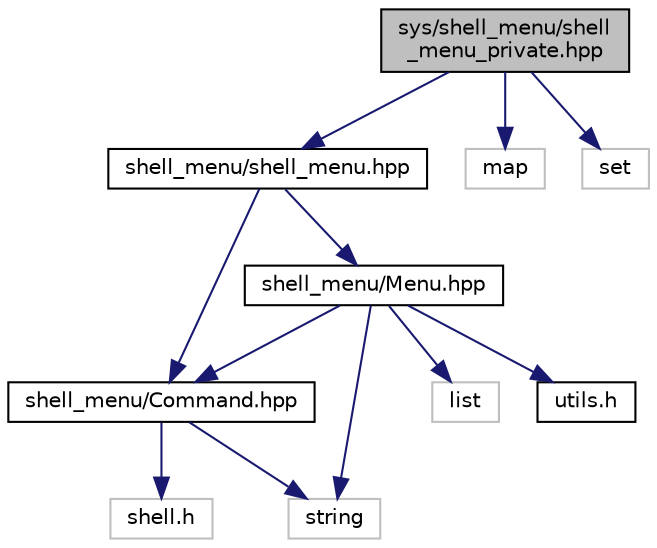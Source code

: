 digraph "sys/shell_menu/shell_menu_private.hpp"
{
 // LATEX_PDF_SIZE
  bgcolor="transparent";
  edge [fontname="Helvetica",fontsize="10",labelfontname="Helvetica",labelfontsize="10"];
  node [fontname="Helvetica",fontsize="10",shape=record];
  Node1 [label="sys/shell_menu/shell\l_menu_private.hpp",height=0.2,width=0.4,color="black", fillcolor="grey75", style="filled", fontcolor="black",tooltip="Shell menu private variables."];
  Node1 -> Node2 [color="midnightblue",fontsize="10",style="solid",fontname="Helvetica"];
  Node2 [label="shell_menu/shell_menu.hpp",height=0.2,width=0.4,color="black",URL="$shell__menu_8hpp.html",tooltip="Public functions from shell_menu namespace."];
  Node2 -> Node3 [color="midnightblue",fontsize="10",style="solid",fontname="Helvetica"];
  Node3 [label="shell_menu/Command.hpp",height=0.2,width=0.4,color="black",URL="$Command_8hpp.html",tooltip="Command class declaration."];
  Node3 -> Node4 [color="midnightblue",fontsize="10",style="solid",fontname="Helvetica"];
  Node4 [label="string",height=0.2,width=0.4,color="grey75",tooltip=" "];
  Node3 -> Node5 [color="midnightblue",fontsize="10",style="solid",fontname="Helvetica"];
  Node5 [label="shell.h",height=0.2,width=0.4,color="grey75",tooltip=" "];
  Node2 -> Node6 [color="midnightblue",fontsize="10",style="solid",fontname="Helvetica"];
  Node6 [label="shell_menu/Menu.hpp",height=0.2,width=0.4,color="black",URL="$Menu_8hpp.html",tooltip="Menu class declaration."];
  Node6 -> Node3 [color="midnightblue",fontsize="10",style="solid",fontname="Helvetica"];
  Node6 -> Node4 [color="midnightblue",fontsize="10",style="solid",fontname="Helvetica"];
  Node6 -> Node7 [color="midnightblue",fontsize="10",style="solid",fontname="Helvetica"];
  Node7 [label="list",height=0.2,width=0.4,color="grey75",tooltip=" "];
  Node6 -> Node8 [color="midnightblue",fontsize="10",style="solid",fontname="Helvetica"];
  Node8 [label="utils.h",height=0.2,width=0.4,color="black",URL="$utils_8h_source.html",tooltip=" "];
  Node1 -> Node9 [color="midnightblue",fontsize="10",style="solid",fontname="Helvetica"];
  Node9 [label="map",height=0.2,width=0.4,color="grey75",tooltip=" "];
  Node1 -> Node10 [color="midnightblue",fontsize="10",style="solid",fontname="Helvetica"];
  Node10 [label="set",height=0.2,width=0.4,color="grey75",tooltip=" "];
}

